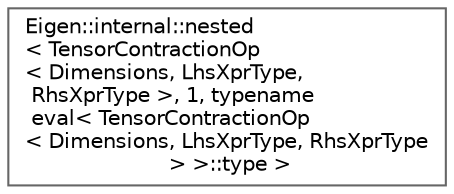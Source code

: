 digraph "类继承关系图"
{
 // LATEX_PDF_SIZE
  bgcolor="transparent";
  edge [fontname=Helvetica,fontsize=10,labelfontname=Helvetica,labelfontsize=10];
  node [fontname=Helvetica,fontsize=10,shape=box,height=0.2,width=0.4];
  rankdir="LR";
  Node0 [id="Node000000",label="Eigen::internal::nested\l\< TensorContractionOp\l\< Dimensions, LhsXprType,\l RhsXprType \>, 1, typename\l eval\< TensorContractionOp\l\< Dimensions, LhsXprType, RhsXprType\l \> \>::type \>",height=0.2,width=0.4,color="grey40", fillcolor="white", style="filled",URL="$struct_eigen_1_1internal_1_1nested_3_01_tensor_contraction_op_3_01_dimensions_00_01_lhs_xpr_type916b0c22d0dc73d7838ae3849789214b.html",tooltip=" "];
}
